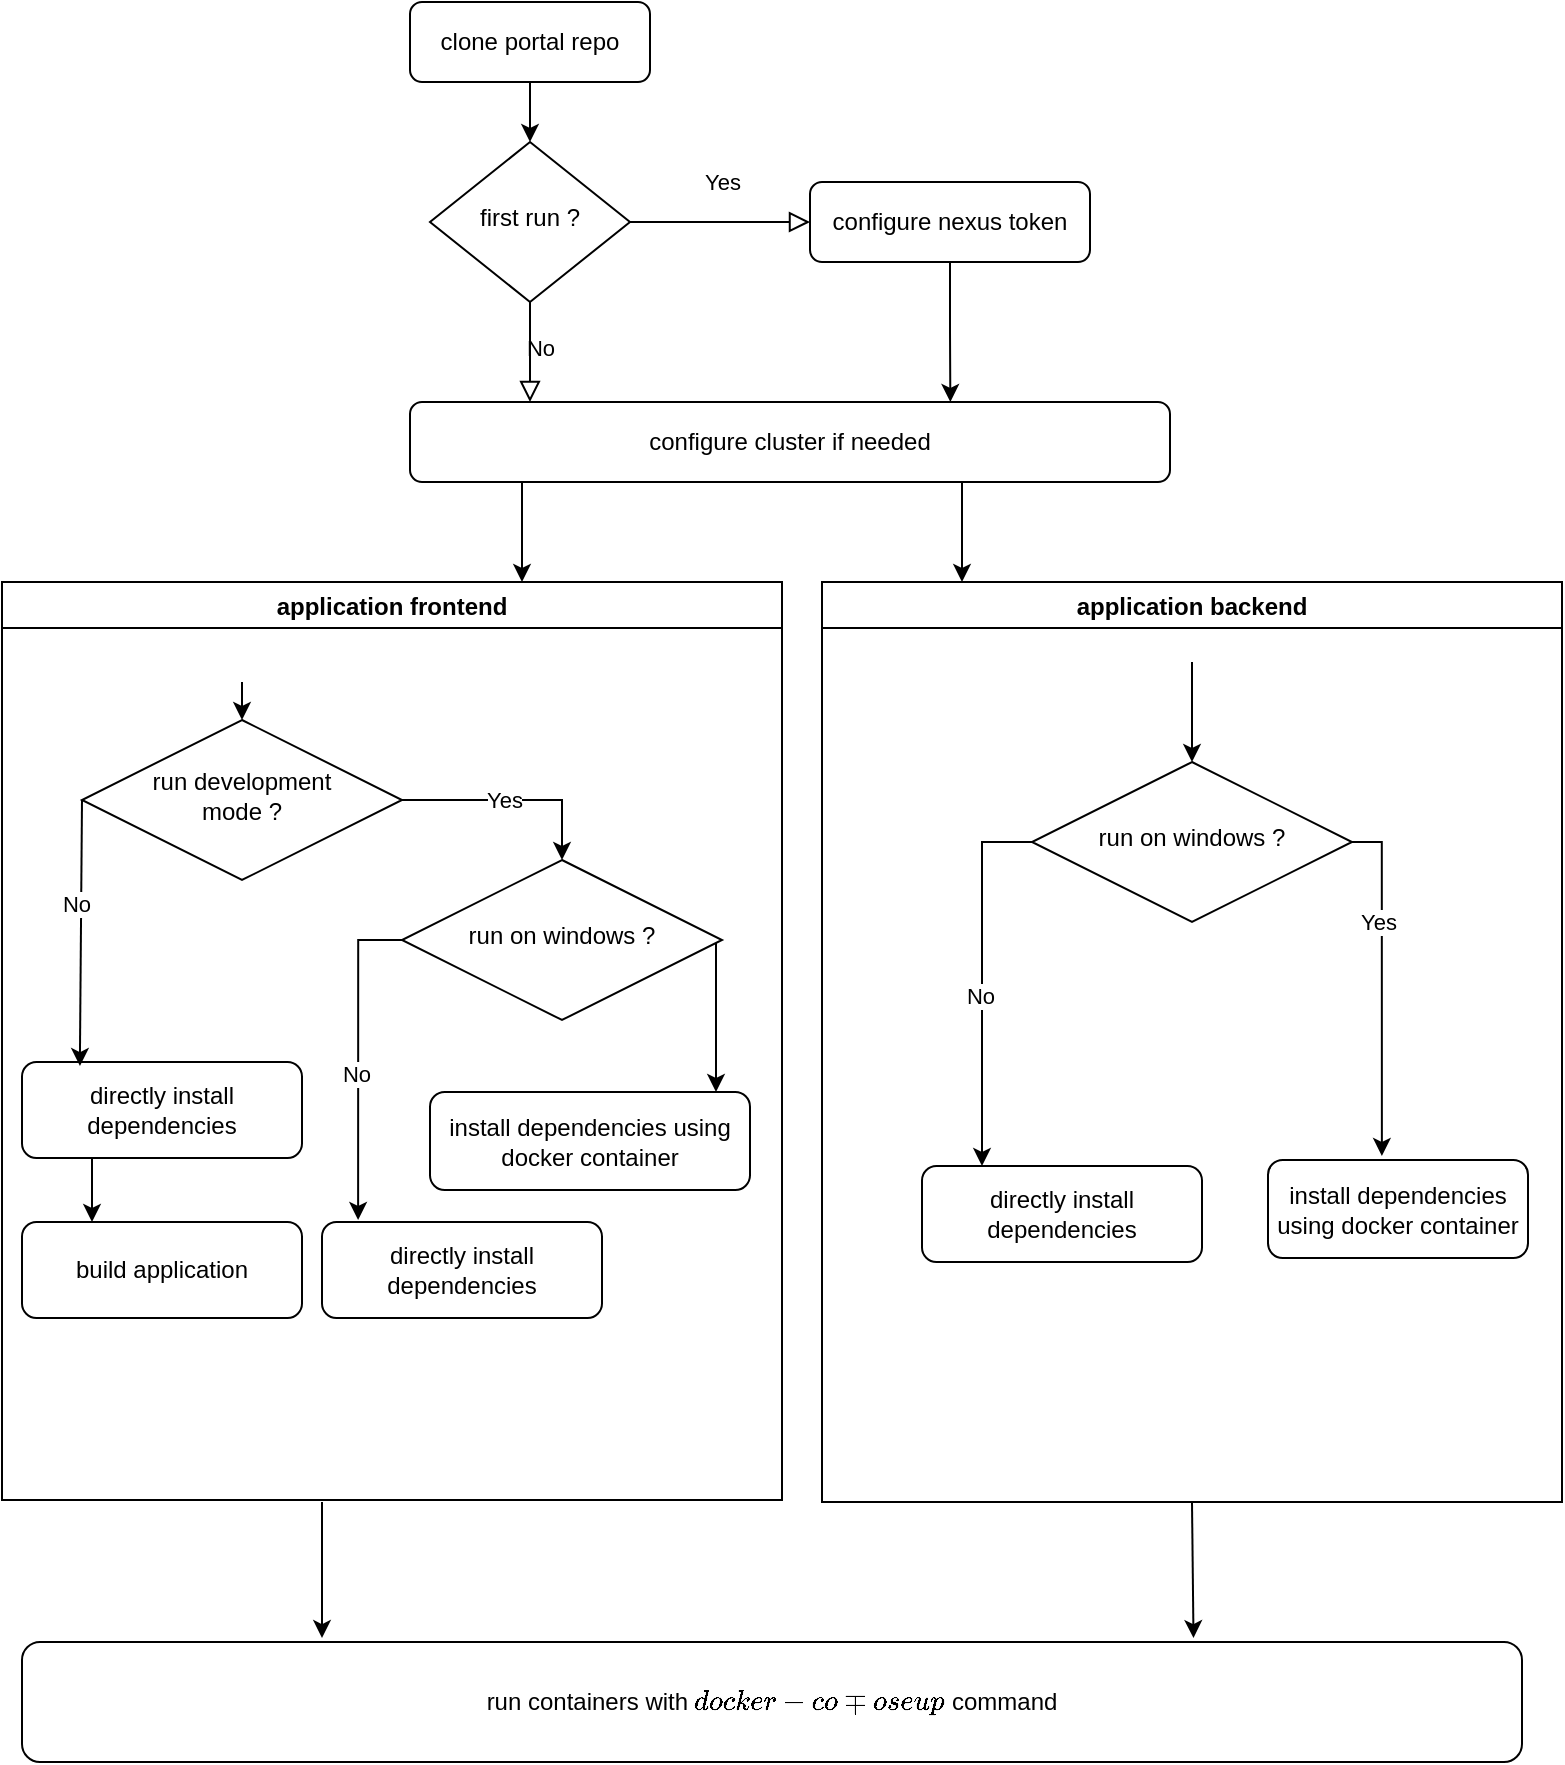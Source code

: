 <mxfile version="14.2.4" type="github">
  <diagram id="C5RBs43oDa-KdzZeNtuy" name="Page-1">
    <mxGraphModel dx="1793" dy="798" grid="1" gridSize="10" guides="1" tooltips="1" connect="1" arrows="1" fold="1" page="1" pageScale="1" pageWidth="827" pageHeight="1169" math="0" shadow="0">
      <root>
        <mxCell id="WIyWlLk6GJQsqaUBKTNV-0" />
        <mxCell id="WIyWlLk6GJQsqaUBKTNV-1" parent="WIyWlLk6GJQsqaUBKTNV-0" />
        <mxCell id="www5NR6X_WwEpWq2gRgQ-2" value="" style="edgeStyle=orthogonalEdgeStyle;rounded=0;orthogonalLoop=1;jettySize=auto;html=1;" edge="1" parent="WIyWlLk6GJQsqaUBKTNV-1" source="WIyWlLk6GJQsqaUBKTNV-3" target="WIyWlLk6GJQsqaUBKTNV-6">
          <mxGeometry relative="1" as="geometry" />
        </mxCell>
        <mxCell id="WIyWlLk6GJQsqaUBKTNV-3" value="clone portal repo" style="rounded=1;whiteSpace=wrap;html=1;fontSize=12;glass=0;strokeWidth=1;shadow=0;" parent="WIyWlLk6GJQsqaUBKTNV-1" vertex="1">
          <mxGeometry x="244" y="40" width="120" height="40" as="geometry" />
        </mxCell>
        <mxCell id="WIyWlLk6GJQsqaUBKTNV-4" value="Yes" style="rounded=0;html=1;jettySize=auto;orthogonalLoop=1;fontSize=11;endArrow=block;endFill=0;endSize=8;strokeWidth=1;shadow=0;labelBackgroundColor=none;edgeStyle=orthogonalEdgeStyle;entryX=0;entryY=0.5;entryDx=0;entryDy=0;" parent="WIyWlLk6GJQsqaUBKTNV-1" source="WIyWlLk6GJQsqaUBKTNV-6" target="www5NR6X_WwEpWq2gRgQ-0" edge="1">
          <mxGeometry x="0.022" y="20" relative="1" as="geometry">
            <mxPoint as="offset" />
            <mxPoint x="304" y="370" as="targetPoint" />
            <Array as="points" />
          </mxGeometry>
        </mxCell>
        <mxCell id="WIyWlLk6GJQsqaUBKTNV-5" value="No" style="edgeStyle=orthogonalEdgeStyle;rounded=0;html=1;jettySize=auto;orthogonalLoop=1;fontSize=11;endArrow=block;endFill=0;endSize=8;strokeWidth=1;shadow=0;labelBackgroundColor=none;" parent="WIyWlLk6GJQsqaUBKTNV-1" source="WIyWlLk6GJQsqaUBKTNV-6" target="WIyWlLk6GJQsqaUBKTNV-7" edge="1">
          <mxGeometry x="-0.071" y="5" relative="1" as="geometry">
            <mxPoint as="offset" />
            <Array as="points">
              <mxPoint x="294" y="150" />
              <mxPoint x="294" y="150" />
            </Array>
          </mxGeometry>
        </mxCell>
        <mxCell id="WIyWlLk6GJQsqaUBKTNV-6" value="first run ?" style="rhombus;whiteSpace=wrap;html=1;shadow=0;fontFamily=Helvetica;fontSize=12;align=center;strokeWidth=1;spacing=6;spacingTop=-4;" parent="WIyWlLk6GJQsqaUBKTNV-1" vertex="1">
          <mxGeometry x="254" y="110" width="100" height="80" as="geometry" />
        </mxCell>
        <mxCell id="www5NR6X_WwEpWq2gRgQ-40" style="edgeStyle=orthogonalEdgeStyle;rounded=0;jumpStyle=sharp;orthogonalLoop=1;jettySize=auto;html=1;" edge="1" parent="WIyWlLk6GJQsqaUBKTNV-1" source="WIyWlLk6GJQsqaUBKTNV-7" target="www5NR6X_WwEpWq2gRgQ-19">
          <mxGeometry relative="1" as="geometry">
            <Array as="points">
              <mxPoint x="300" y="300" />
              <mxPoint x="300" y="300" />
            </Array>
          </mxGeometry>
        </mxCell>
        <mxCell id="WIyWlLk6GJQsqaUBKTNV-7" value="configure cluster if needed" style="rounded=1;whiteSpace=wrap;html=1;fontSize=12;glass=0;strokeWidth=1;shadow=0;" parent="WIyWlLk6GJQsqaUBKTNV-1" vertex="1">
          <mxGeometry x="244" y="240" width="380" height="40" as="geometry" />
        </mxCell>
        <mxCell id="WIyWlLk6GJQsqaUBKTNV-8" value="No" style="rounded=0;html=1;jettySize=auto;orthogonalLoop=1;fontSize=11;endArrow=block;endFill=0;endSize=8;strokeWidth=1;shadow=0;labelBackgroundColor=none;edgeStyle=orthogonalEdgeStyle;" parent="WIyWlLk6GJQsqaUBKTNV-1" source="WIyWlLk6GJQsqaUBKTNV-10" edge="1">
          <mxGeometry x="0.333" y="20" relative="1" as="geometry">
            <mxPoint as="offset" />
            <mxPoint x="220" y="640" as="targetPoint" />
            <Array as="points">
              <mxPoint x="150" y="640" />
            </Array>
          </mxGeometry>
        </mxCell>
        <mxCell id="WIyWlLk6GJQsqaUBKTNV-9" value="Yes" style="edgeStyle=orthogonalEdgeStyle;rounded=0;html=1;jettySize=auto;orthogonalLoop=1;fontSize=11;endArrow=block;endFill=0;endSize=8;strokeWidth=1;shadow=0;labelBackgroundColor=none;" parent="WIyWlLk6GJQsqaUBKTNV-1" source="WIyWlLk6GJQsqaUBKTNV-10" edge="1">
          <mxGeometry y="10" relative="1" as="geometry">
            <mxPoint as="offset" />
            <mxPoint x="490" y="540" as="targetPoint" />
          </mxGeometry>
        </mxCell>
        <mxCell id="www5NR6X_WwEpWq2gRgQ-0" value="configure nexus token" style="rounded=1;whiteSpace=wrap;html=1;fontSize=12;glass=0;strokeWidth=1;shadow=0;" vertex="1" parent="WIyWlLk6GJQsqaUBKTNV-1">
          <mxGeometry x="444" y="130" width="140" height="40" as="geometry" />
        </mxCell>
        <mxCell id="www5NR6X_WwEpWq2gRgQ-17" value="" style="endArrow=classic;html=1;edgeStyle=orthogonalEdgeStyle;strokeColor=none;" edge="1" parent="WIyWlLk6GJQsqaUBKTNV-1">
          <mxGeometry width="50" height="50" relative="1" as="geometry">
            <mxPoint x="390" y="430" as="sourcePoint" />
            <mxPoint x="440" y="380" as="targetPoint" />
          </mxGeometry>
        </mxCell>
        <mxCell id="www5NR6X_WwEpWq2gRgQ-18" value="" style="endArrow=classic;html=1;exitX=0.5;exitY=1;exitDx=0;exitDy=0;edgeStyle=orthogonalEdgeStyle;rounded=0;entryX=0.711;entryY=0;entryDx=0;entryDy=0;entryPerimeter=0;" edge="1" parent="WIyWlLk6GJQsqaUBKTNV-1" source="www5NR6X_WwEpWq2gRgQ-0" target="WIyWlLk6GJQsqaUBKTNV-7">
          <mxGeometry width="50" height="50" relative="1" as="geometry">
            <mxPoint x="444" y="330" as="sourcePoint" />
            <mxPoint x="514" y="230" as="targetPoint" />
          </mxGeometry>
        </mxCell>
        <mxCell id="www5NR6X_WwEpWq2gRgQ-19" value="application frontend" style="swimlane;startSize=23;" vertex="1" parent="WIyWlLk6GJQsqaUBKTNV-1">
          <mxGeometry x="40" y="330" width="390" height="459" as="geometry" />
        </mxCell>
        <mxCell id="www5NR6X_WwEpWq2gRgQ-21" value="directly install dependencies" style="rounded=1;whiteSpace=wrap;html=1;" vertex="1" parent="www5NR6X_WwEpWq2gRgQ-19">
          <mxGeometry x="10" y="240" width="140" height="48" as="geometry" />
        </mxCell>
        <mxCell id="www5NR6X_WwEpWq2gRgQ-27" style="edgeStyle=orthogonalEdgeStyle;rounded=0;jumpStyle=sharp;orthogonalLoop=1;jettySize=auto;html=1;entryX=0.207;entryY=0.042;entryDx=0;entryDy=0;exitX=0;exitY=0.5;exitDx=0;exitDy=0;entryPerimeter=0;" edge="1" parent="www5NR6X_WwEpWq2gRgQ-19" source="www5NR6X_WwEpWq2gRgQ-22" target="www5NR6X_WwEpWq2gRgQ-21">
          <mxGeometry relative="1" as="geometry">
            <mxPoint x="120" y="240" as="targetPoint" />
            <Array as="points">
              <mxPoint x="39" y="109" />
            </Array>
          </mxGeometry>
        </mxCell>
        <mxCell id="www5NR6X_WwEpWq2gRgQ-28" value="No" style="edgeLabel;html=1;align=center;verticalAlign=middle;resizable=0;points=[];" vertex="1" connectable="0" parent="www5NR6X_WwEpWq2gRgQ-27">
          <mxGeometry x="-0.216" y="-2" relative="1" as="geometry">
            <mxPoint as="offset" />
          </mxGeometry>
        </mxCell>
        <mxCell id="www5NR6X_WwEpWq2gRgQ-22" value="&lt;div&gt;run development &lt;br&gt;&lt;/div&gt;&lt;div&gt;mode ?&lt;/div&gt;" style="rhombus;whiteSpace=wrap;html=1;shadow=0;fontFamily=Helvetica;fontSize=12;align=center;strokeWidth=1;spacing=6;spacingTop=-4;" vertex="1" parent="www5NR6X_WwEpWq2gRgQ-19">
          <mxGeometry x="40" y="69" width="160" height="80" as="geometry" />
        </mxCell>
        <mxCell id="www5NR6X_WwEpWq2gRgQ-33" style="edgeStyle=orthogonalEdgeStyle;rounded=0;jumpStyle=sharp;orthogonalLoop=1;jettySize=auto;html=1;exitX=0;exitY=0.5;exitDx=0;exitDy=0;elbow=vertical;entryX=0.129;entryY=-0.021;entryDx=0;entryDy=0;entryPerimeter=0;" edge="1" parent="www5NR6X_WwEpWq2gRgQ-19" source="www5NR6X_WwEpWq2gRgQ-29" target="www5NR6X_WwEpWq2gRgQ-68">
          <mxGeometry relative="1" as="geometry">
            <mxPoint x="170" y="240" as="targetPoint" />
          </mxGeometry>
        </mxCell>
        <mxCell id="www5NR6X_WwEpWq2gRgQ-34" value="No" style="edgeLabel;html=1;align=center;verticalAlign=middle;resizable=0;points=[];" vertex="1" connectable="0" parent="www5NR6X_WwEpWq2gRgQ-33">
          <mxGeometry x="0.092" y="-1" relative="1" as="geometry">
            <mxPoint as="offset" />
          </mxGeometry>
        </mxCell>
        <mxCell id="www5NR6X_WwEpWq2gRgQ-72" style="edgeStyle=elbowEdgeStyle;rounded=0;jumpStyle=sharp;orthogonalLoop=1;jettySize=auto;html=1;entryX=0.894;entryY=0;entryDx=0;entryDy=0;entryPerimeter=0;" edge="1" parent="www5NR6X_WwEpWq2gRgQ-19" source="www5NR6X_WwEpWq2gRgQ-29" target="www5NR6X_WwEpWq2gRgQ-35">
          <mxGeometry relative="1" as="geometry" />
        </mxCell>
        <mxCell id="www5NR6X_WwEpWq2gRgQ-29" value="run on windows ?" style="rhombus;whiteSpace=wrap;html=1;shadow=0;fontFamily=Helvetica;fontSize=12;align=center;strokeWidth=1;spacing=6;spacingTop=-4;" vertex="1" parent="www5NR6X_WwEpWq2gRgQ-19">
          <mxGeometry x="200" y="139" width="160" height="80" as="geometry" />
        </mxCell>
        <mxCell id="www5NR6X_WwEpWq2gRgQ-30" style="edgeStyle=orthogonalEdgeStyle;rounded=0;jumpStyle=sharp;orthogonalLoop=1;jettySize=auto;html=1;entryX=0.5;entryY=0;entryDx=0;entryDy=0;" edge="1" parent="www5NR6X_WwEpWq2gRgQ-19" source="www5NR6X_WwEpWq2gRgQ-22" target="www5NR6X_WwEpWq2gRgQ-29">
          <mxGeometry relative="1" as="geometry">
            <mxPoint x="280" y="109" as="targetPoint" />
            <Array as="points">
              <mxPoint x="280" y="109" />
            </Array>
          </mxGeometry>
        </mxCell>
        <mxCell id="www5NR6X_WwEpWq2gRgQ-32" value="Yes" style="edgeLabel;html=1;align=center;verticalAlign=middle;resizable=0;points=[];" vertex="1" connectable="0" parent="www5NR6X_WwEpWq2gRgQ-30">
          <mxGeometry x="-0.073" relative="1" as="geometry">
            <mxPoint as="offset" />
          </mxGeometry>
        </mxCell>
        <mxCell id="www5NR6X_WwEpWq2gRgQ-35" value="install dependencies using docker container" style="rounded=1;whiteSpace=wrap;html=1;" vertex="1" parent="www5NR6X_WwEpWq2gRgQ-19">
          <mxGeometry x="214" y="255" width="160" height="49" as="geometry" />
        </mxCell>
        <mxCell id="www5NR6X_WwEpWq2gRgQ-68" value="directly install dependencies" style="rounded=1;whiteSpace=wrap;html=1;" vertex="1" parent="www5NR6X_WwEpWq2gRgQ-19">
          <mxGeometry x="160" y="320" width="140" height="48" as="geometry" />
        </mxCell>
        <mxCell id="www5NR6X_WwEpWq2gRgQ-86" value="build application" style="rounded=1;whiteSpace=wrap;html=1;" vertex="1" parent="www5NR6X_WwEpWq2gRgQ-19">
          <mxGeometry x="10" y="320" width="140" height="48" as="geometry" />
        </mxCell>
        <mxCell id="www5NR6X_WwEpWq2gRgQ-87" value="" style="endArrow=classic;html=1;exitX=0.25;exitY=1;exitDx=0;exitDy=0;entryX=0.25;entryY=0;entryDx=0;entryDy=0;" edge="1" parent="www5NR6X_WwEpWq2gRgQ-19" source="www5NR6X_WwEpWq2gRgQ-21" target="www5NR6X_WwEpWq2gRgQ-86">
          <mxGeometry width="50" height="50" relative="1" as="geometry">
            <mxPoint y="290" as="sourcePoint" />
            <mxPoint x="50" y="240" as="targetPoint" />
          </mxGeometry>
        </mxCell>
        <mxCell id="www5NR6X_WwEpWq2gRgQ-20" value="application backend" style="swimlane;" vertex="1" parent="WIyWlLk6GJQsqaUBKTNV-1">
          <mxGeometry x="450" y="330" width="370" height="460" as="geometry" />
        </mxCell>
        <mxCell id="www5NR6X_WwEpWq2gRgQ-55" value="directly install dependencies" style="rounded=1;whiteSpace=wrap;html=1;" vertex="1" parent="www5NR6X_WwEpWq2gRgQ-20">
          <mxGeometry x="50" y="292" width="140" height="48" as="geometry" />
        </mxCell>
        <mxCell id="www5NR6X_WwEpWq2gRgQ-59" style="edgeStyle=orthogonalEdgeStyle;rounded=0;jumpStyle=sharp;orthogonalLoop=1;jettySize=auto;html=1;" edge="1" source="www5NR6X_WwEpWq2gRgQ-63" parent="www5NR6X_WwEpWq2gRgQ-20">
          <mxGeometry relative="1" as="geometry">
            <mxPoint x="80" y="292" as="targetPoint" />
            <Array as="points">
              <mxPoint x="80" y="130" />
              <mxPoint x="80" y="292" />
            </Array>
          </mxGeometry>
        </mxCell>
        <mxCell id="www5NR6X_WwEpWq2gRgQ-60" value="No" style="edgeLabel;html=1;align=center;verticalAlign=middle;resizable=0;points=[];" vertex="1" connectable="0" parent="www5NR6X_WwEpWq2gRgQ-59">
          <mxGeometry x="0.092" y="-1" relative="1" as="geometry">
            <mxPoint as="offset" />
          </mxGeometry>
        </mxCell>
        <mxCell id="www5NR6X_WwEpWq2gRgQ-63" value="run on windows ?" style="rhombus;whiteSpace=wrap;html=1;shadow=0;fontFamily=Helvetica;fontSize=12;align=center;strokeWidth=1;spacing=6;spacingTop=-4;" vertex="1" parent="www5NR6X_WwEpWq2gRgQ-20">
          <mxGeometry x="105" y="90" width="160" height="80" as="geometry" />
        </mxCell>
        <mxCell id="www5NR6X_WwEpWq2gRgQ-66" value="install dependencies using docker container" style="rounded=1;whiteSpace=wrap;html=1;" vertex="1" parent="www5NR6X_WwEpWq2gRgQ-20">
          <mxGeometry x="223" y="289" width="130" height="49" as="geometry" />
        </mxCell>
        <mxCell id="www5NR6X_WwEpWq2gRgQ-61" style="edgeStyle=orthogonalEdgeStyle;rounded=0;jumpStyle=sharp;orthogonalLoop=1;jettySize=auto;html=1;entryX=0.438;entryY=-0.041;entryDx=0;entryDy=0;entryPerimeter=0;" edge="1" source="www5NR6X_WwEpWq2gRgQ-63" target="www5NR6X_WwEpWq2gRgQ-66" parent="www5NR6X_WwEpWq2gRgQ-20">
          <mxGeometry relative="1" as="geometry">
            <mxPoint x="240" y="-50" as="targetPoint" />
            <Array as="points">
              <mxPoint x="280" y="130" />
            </Array>
          </mxGeometry>
        </mxCell>
        <mxCell id="www5NR6X_WwEpWq2gRgQ-62" value="Yes" style="edgeLabel;html=1;align=center;verticalAlign=middle;resizable=0;points=[];" vertex="1" connectable="0" parent="www5NR6X_WwEpWq2gRgQ-61">
          <mxGeometry x="-0.364" y="-2" relative="1" as="geometry">
            <mxPoint as="offset" />
          </mxGeometry>
        </mxCell>
        <mxCell id="www5NR6X_WwEpWq2gRgQ-67" value="" style="endArrow=classic;html=1;entryX=0.5;entryY=0;entryDx=0;entryDy=0;" edge="1" target="www5NR6X_WwEpWq2gRgQ-63" parent="www5NR6X_WwEpWq2gRgQ-20">
          <mxGeometry width="50" height="50" relative="1" as="geometry">
            <mxPoint x="185" y="40" as="sourcePoint" />
            <mxPoint x="180" y="80" as="targetPoint" />
            <Array as="points" />
          </mxGeometry>
        </mxCell>
        <mxCell id="www5NR6X_WwEpWq2gRgQ-38" value="" style="endArrow=classic;html=1;entryX=0.5;entryY=0;entryDx=0;entryDy=0;" edge="1" parent="WIyWlLk6GJQsqaUBKTNV-1" target="www5NR6X_WwEpWq2gRgQ-22">
          <mxGeometry width="50" height="50" relative="1" as="geometry">
            <mxPoint x="160" y="380" as="sourcePoint" />
            <mxPoint x="90" y="390" as="targetPoint" />
            <Array as="points" />
          </mxGeometry>
        </mxCell>
        <mxCell id="www5NR6X_WwEpWq2gRgQ-41" style="edgeStyle=orthogonalEdgeStyle;rounded=0;jumpStyle=sharp;orthogonalLoop=1;jettySize=auto;html=1;" edge="1" parent="WIyWlLk6GJQsqaUBKTNV-1" source="WIyWlLk6GJQsqaUBKTNV-7">
          <mxGeometry relative="1" as="geometry">
            <mxPoint x="310" y="290" as="sourcePoint" />
            <mxPoint x="520" y="330" as="targetPoint" />
            <Array as="points">
              <mxPoint x="520" y="330" />
            </Array>
          </mxGeometry>
        </mxCell>
        <mxCell id="www5NR6X_WwEpWq2gRgQ-88" value="run containers with `docker-compose up` command" style="rounded=1;whiteSpace=wrap;html=1;" vertex="1" parent="WIyWlLk6GJQsqaUBKTNV-1">
          <mxGeometry x="50" y="860" width="750" height="60" as="geometry" />
        </mxCell>
        <mxCell id="www5NR6X_WwEpWq2gRgQ-89" value="" style="endArrow=classic;html=1;entryX=0.2;entryY=-0.033;entryDx=0;entryDy=0;entryPerimeter=0;" edge="1" parent="WIyWlLk6GJQsqaUBKTNV-1" target="www5NR6X_WwEpWq2gRgQ-88">
          <mxGeometry width="50" height="50" relative="1" as="geometry">
            <mxPoint x="200" y="790" as="sourcePoint" />
            <mxPoint x="200" y="830" as="targetPoint" />
          </mxGeometry>
        </mxCell>
        <mxCell id="www5NR6X_WwEpWq2gRgQ-90" value="" style="endArrow=classic;html=1;exitX=0.5;exitY=1;exitDx=0;exitDy=0;entryX=0.781;entryY=-0.033;entryDx=0;entryDy=0;entryPerimeter=0;" edge="1" parent="WIyWlLk6GJQsqaUBKTNV-1" source="www5NR6X_WwEpWq2gRgQ-20" target="www5NR6X_WwEpWq2gRgQ-88">
          <mxGeometry width="50" height="50" relative="1" as="geometry">
            <mxPoint x="650" y="790" as="sourcePoint" />
            <mxPoint x="637" y="840" as="targetPoint" />
          </mxGeometry>
        </mxCell>
      </root>
    </mxGraphModel>
  </diagram>
</mxfile>
